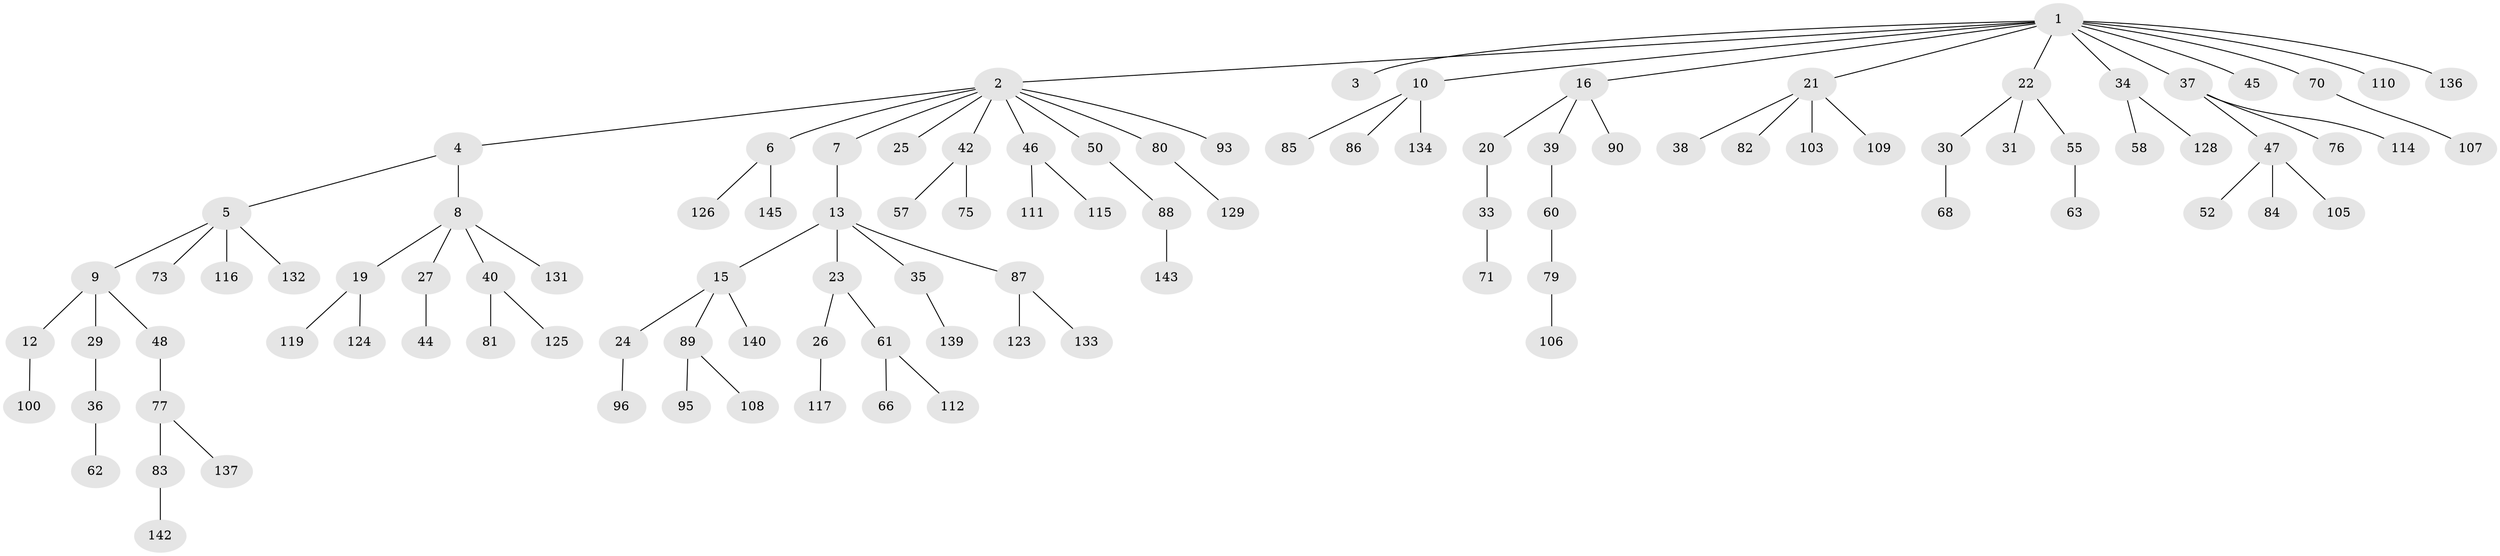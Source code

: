 // original degree distribution, {9: 0.00684931506849315, 8: 0.00684931506849315, 2: 0.21232876712328766, 3: 0.13013698630136986, 6: 0.02054794520547945, 5: 0.0410958904109589, 4: 0.04794520547945205, 1: 0.5342465753424658}
// Generated by graph-tools (version 1.1) at 2025/42/03/06/25 10:42:05]
// undirected, 104 vertices, 103 edges
graph export_dot {
graph [start="1"]
  node [color=gray90,style=filled];
  1 [super="+18"];
  2 [super="+32"];
  3 [super="+49"];
  4;
  5 [super="+98"];
  6 [super="+69"];
  7 [super="+41"];
  8 [super="+14"];
  9 [super="+11"];
  10 [super="+130"];
  12 [super="+56"];
  13 [super="+51"];
  15 [super="+67"];
  16 [super="+17"];
  19;
  20 [super="+102"];
  21 [super="+43"];
  22 [super="+113"];
  23;
  24 [super="+28"];
  25 [super="+74"];
  26;
  27 [super="+78"];
  29;
  30;
  31 [super="+144"];
  33 [super="+72"];
  34 [super="+101"];
  35 [super="+127"];
  36;
  37;
  38;
  39 [super="+104"];
  40 [super="+54"];
  42;
  44 [super="+91"];
  45 [super="+53"];
  46 [super="+97"];
  47 [super="+94"];
  48;
  50 [super="+64"];
  52;
  55 [super="+65"];
  57 [super="+59"];
  58;
  60;
  61 [super="+92"];
  62 [super="+120"];
  63;
  66;
  68;
  70;
  71;
  73;
  75;
  76 [super="+99"];
  77 [super="+138"];
  79;
  80 [super="+121"];
  81 [super="+118"];
  82;
  83;
  84;
  85;
  86;
  87;
  88;
  89 [super="+135"];
  90;
  93;
  95;
  96;
  100;
  103;
  105;
  106 [super="+141"];
  107;
  108;
  109;
  110;
  111;
  112 [super="+122"];
  114;
  115;
  116;
  117;
  119;
  123;
  124;
  125;
  126;
  128;
  129;
  131;
  132;
  133;
  134;
  136;
  137;
  139;
  140 [super="+146"];
  142;
  143;
  145;
  1 -- 2;
  1 -- 3;
  1 -- 10;
  1 -- 16;
  1 -- 37;
  1 -- 70;
  1 -- 110;
  1 -- 136;
  1 -- 34;
  1 -- 21;
  1 -- 22;
  1 -- 45;
  2 -- 4;
  2 -- 6;
  2 -- 7;
  2 -- 25;
  2 -- 42;
  2 -- 80;
  2 -- 50;
  2 -- 93;
  2 -- 46;
  4 -- 5;
  4 -- 8;
  5 -- 9;
  5 -- 73;
  5 -- 116;
  5 -- 132;
  6 -- 145;
  6 -- 126;
  7 -- 13;
  8 -- 27;
  8 -- 40;
  8 -- 131;
  8 -- 19;
  9 -- 12;
  9 -- 48;
  9 -- 29;
  10 -- 85;
  10 -- 86;
  10 -- 134;
  12 -- 100;
  13 -- 15;
  13 -- 23;
  13 -- 35;
  13 -- 87;
  15 -- 24;
  15 -- 89;
  15 -- 140;
  16 -- 20;
  16 -- 90;
  16 -- 39;
  19 -- 119;
  19 -- 124;
  20 -- 33;
  21 -- 38;
  21 -- 82;
  21 -- 103;
  21 -- 109;
  22 -- 30;
  22 -- 31;
  22 -- 55;
  23 -- 26;
  23 -- 61;
  24 -- 96;
  26 -- 117;
  27 -- 44;
  29 -- 36;
  30 -- 68;
  33 -- 71;
  34 -- 58;
  34 -- 128;
  35 -- 139;
  36 -- 62;
  37 -- 47;
  37 -- 76;
  37 -- 114;
  39 -- 60;
  40 -- 81;
  40 -- 125;
  42 -- 57;
  42 -- 75;
  46 -- 111;
  46 -- 115;
  47 -- 52;
  47 -- 84;
  47 -- 105;
  48 -- 77;
  50 -- 88;
  55 -- 63;
  60 -- 79;
  61 -- 66;
  61 -- 112;
  70 -- 107;
  77 -- 83;
  77 -- 137;
  79 -- 106;
  80 -- 129;
  83 -- 142;
  87 -- 123;
  87 -- 133;
  88 -- 143;
  89 -- 95;
  89 -- 108;
}
